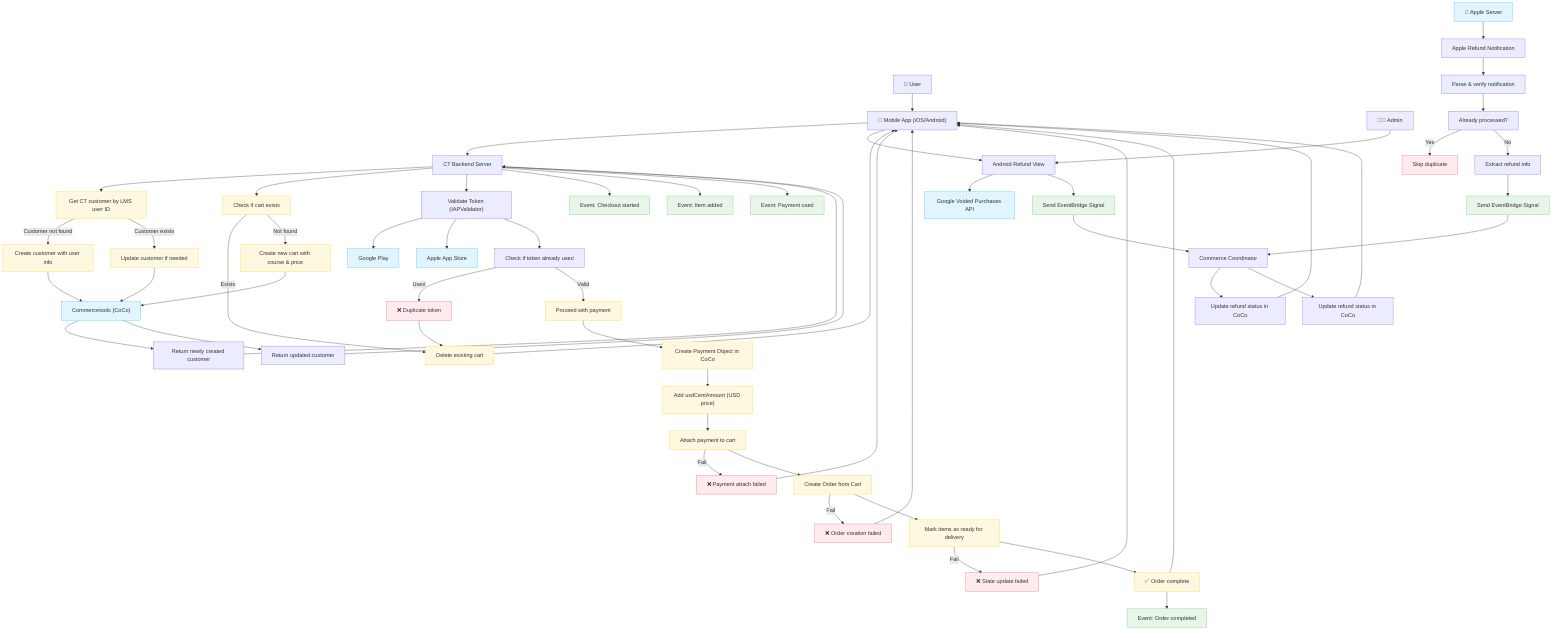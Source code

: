 flowchart TD
    %% User and App
    User["👤 User"] --> MobileApp["📱 Mobile App (iOS/Android)"]
    MobileApp --> CTBackend["CT Backend Server"]

    %% Customer Handling with Commercetools
    CTBackend --> GetCustomer["Get CT customer by LMS user ID"]
    GetCustomer -->|Customer not found| CreateCustomer["Create customer with user info"]
    CreateCustomer --> CoCo
    CoCo --> ReturnNewCustomer["Return newly created customer"]
    ReturnNewCustomer --> CTBackend

    GetCustomer -->|Customer exists| UpdateCustomer["Update customer if needed"]
    UpdateCustomer --> CoCo
    CoCo --> ReturnUpdatedCustomer["Return updated customer"]
    ReturnUpdatedCustomer --> CTBackend

    %% Cart Flow
    CTBackend --> CheckCart["Check if cart exists"]
    CheckCart -->|Exists| DeleteCart["Delete existing cart"]
    CheckCart -->|Not found| CreateCart["Create new cart with course & price"]
    CreateCart --> CoCo["Commercetools (CoCo)"]

    %% IAP Token Validation
    CTBackend --> IAPValidator["Validate Token (IAPValidator)"]
    IAPValidator --> GooglePlay["Google Play"]
    IAPValidator --> AppleStore["Apple App Store"]
    IAPValidator --> CheckTokenReuse["Check if token already used"]

    CheckTokenReuse -->|Used| ErrorDuplicate["❌ Duplicate token"]
    ErrorDuplicate --> DeleteCart --> MobileApp

    CheckTokenReuse -->|Valid| ProceedPayment["Proceed with payment"]

    %% Payment Creation
    ProceedPayment --> CreatePayment["Create Payment Object in CoCo"]
    CreatePayment --> UpdateCustomField["Add usdCentAmount (USD price)"]
    UpdateCustomField --> AttachPayment["Attach payment to cart"]
    AttachPayment -->|Fail| PaymentError["❌ Payment attach failed"]
    PaymentError --> MobileApp

    AttachPayment --> CreateOrder["Create Order from Cart"]
    CreateOrder -->|Fail| OrderFail["❌ Order creation failed"]
    OrderFail --> MobileApp

    CreateOrder --> UpdateItemStates["Mark items as ready for delivery"]
    UpdateItemStates -->|Fail| StateFail["❌ State update failed"]
    StateFail --> MobileApp

    UpdateItemStates --> FinalOrder["✅ Order complete"]
    FinalOrder --> MobileApp

    %% Events
    CTBackend --> EventCheckout["Event: Checkout started"]
    CTBackend --> EventAddToCart["Event: Item added"]
    CTBackend --> EventPayment["Event: Payment used"]
    FinalOrder --> EventOrderComplete["Event: Order completed"]

    %% Refunds - Android (Manual via Admin or Mobile Trigger)
    MobileApp --> AndroidRefund["Android Refund View"]
    Admin["🧑‍💼 Admin"] --> AndroidRefund
    AndroidRefund --> GoogleVoided["Google Voided Purchases API"]
    AndroidRefund --> AndroidBridge["Send EventBridge Signal"]
    AndroidBridge --> CoCoordinator["Commerce Coordinator"]
    CoCoordinator --> RefundUpdateCT["Update refund status in CoCo"]
    RefundUpdateCT --> MobileApp

    %% Refunds - iOS (Push from Apple)
    AppleServer["🍎 Apple Server"] --> AppleNotification["Apple Refund Notification"]
    AppleNotification --> ParseNotif["Parse & verify notification"]
    ParseNotif --> CheckProcessed["Already processed?"]
    CheckProcessed -->|Yes| SkipNotif["Skip duplicate"]
    CheckProcessed -->|No| ExtractRefund["Extract refund info"]
    ExtractRefund --> AppleBridge["Send EventBridge Signal"]
    AppleBridge --> CoCoordinator
    CoCoordinator --> RefundUpdateCTiOS["Update refund status in CoCo"]
    RefundUpdateCTiOS --> MobileApp

    %% Styling
    classDef logic fill:#fff8e1,stroke:#fdd835,stroke-width:1px;
    classDef store fill:#e1f5fe,stroke:#4fc3f7,stroke-width:1px;
    classDef error fill:#ffebee,stroke:#e57373,stroke-width:1px;
    classDef event fill:#e8f5e9,stroke:#81c784,stroke-width:1px;

    class CheckCart,DeleteCart,CreateCart,ProceedPayment,CreatePayment,UpdateCustomField,AttachPayment,CreateOrder,UpdateItemStates,FinalOrder,GetCustomer,CreateCustomer,UpdateCustomer logic;
    class GooglePlay,AppleStore,GoogleVoided,AppleServer,CoCo store;
    class ErrorDuplicate,PaymentError,OrderFail,StateFail,SkipNotif error;
    class EventCheckout,EventAddToCart,EventPayment,EventOrderComplete,AndroidBridge,AppleBridge event;